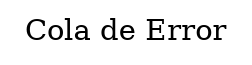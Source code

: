 digraph G {

rankdir = LR;

	node [shape=record,color=black];
label = "Cola de Error"; 

color= black 

 }
